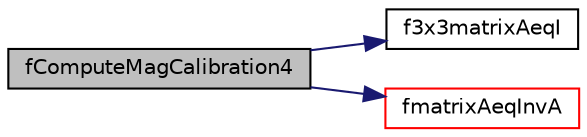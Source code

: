 digraph "fComputeMagCalibration4"
{
  edge [fontname="Helvetica",fontsize="10",labelfontname="Helvetica",labelfontsize="10"];
  node [fontname="Helvetica",fontsize="10",shape=record];
  rankdir="LR";
  Node8 [label="fComputeMagCalibration4",height=0.2,width=0.4,color="black", fillcolor="grey75", style="filled", fontcolor="black"];
  Node8 -> Node9 [color="midnightblue",fontsize="10",style="solid",fontname="Helvetica"];
  Node9 [label="f3x3matrixAeqI",height=0.2,width=0.4,color="black", fillcolor="white", style="filled",URL="$matrix_8c.html#a54f510d9d257d6063412a9ed5adddd6f",tooltip="function sets the 3x3 matrix A to the identity matrix "];
  Node8 -> Node10 [color="midnightblue",fontsize="10",style="solid",fontname="Helvetica"];
  Node10 [label="fmatrixAeqInvA",height=0.2,width=0.4,color="red", fillcolor="white", style="filled",URL="$matrix_8c.html#a64363bfcc2226e12d1bc28e7382591cc"];
}
